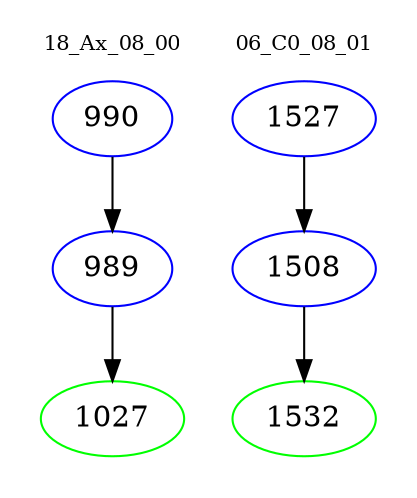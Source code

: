 digraph{
subgraph cluster_0 {
color = white
label = "18_Ax_08_00";
fontsize=10;
T0_990 [label="990", color="blue"]
T0_990 -> T0_989 [color="black"]
T0_989 [label="989", color="blue"]
T0_989 -> T0_1027 [color="black"]
T0_1027 [label="1027", color="green"]
}
subgraph cluster_1 {
color = white
label = "06_C0_08_01";
fontsize=10;
T1_1527 [label="1527", color="blue"]
T1_1527 -> T1_1508 [color="black"]
T1_1508 [label="1508", color="blue"]
T1_1508 -> T1_1532 [color="black"]
T1_1532 [label="1532", color="green"]
}
}
